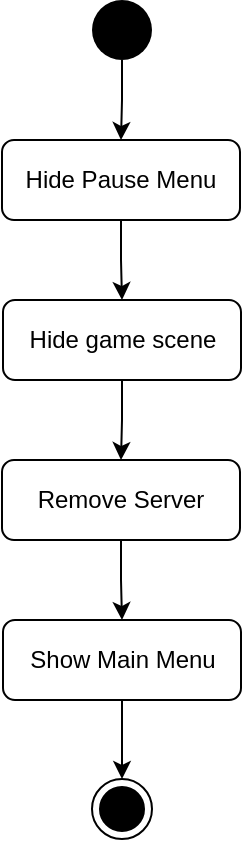 <mxfile version="18.0.6" type="device"><diagram id="XnW7NBvipJ_eRv6IN4lj" name="Strona-1"><mxGraphModel dx="-47" dy="591" grid="1" gridSize="10" guides="1" tooltips="1" connect="1" arrows="1" fold="1" page="1" pageScale="1" pageWidth="827" pageHeight="1169" math="0" shadow="0"><root><mxCell id="0"/><mxCell id="1" parent="0"/><mxCell id="S4GK-1ZmW1k7KYvTlz5B-27" style="edgeStyle=orthogonalEdgeStyle;rounded=0;orthogonalLoop=1;jettySize=auto;html=1;entryX=0.5;entryY=0;entryDx=0;entryDy=0;" edge="1" parent="1" source="S4GK-1ZmW1k7KYvTlz5B-3" target="S4GK-1ZmW1k7KYvTlz5B-5"><mxGeometry relative="1" as="geometry"/></mxCell><mxCell id="S4GK-1ZmW1k7KYvTlz5B-3" value="" style="ellipse;fillColor=#000000;strokeColor=none;" vertex="1" parent="1"><mxGeometry x="1226" y="180" width="30" height="30" as="geometry"/></mxCell><mxCell id="S4GK-1ZmW1k7KYvTlz5B-29" style="edgeStyle=orthogonalEdgeStyle;rounded=0;orthogonalLoop=1;jettySize=auto;html=1;" edge="1" parent="1" source="S4GK-1ZmW1k7KYvTlz5B-5" target="S4GK-1ZmW1k7KYvTlz5B-11"><mxGeometry relative="1" as="geometry"/></mxCell><mxCell id="S4GK-1ZmW1k7KYvTlz5B-5" value="Hide Pause Menu" style="rounded=1;whiteSpace=wrap;html=1;" vertex="1" parent="1"><mxGeometry x="1181" y="250" width="119" height="40" as="geometry"/></mxCell><mxCell id="S4GK-1ZmW1k7KYvTlz5B-31" style="edgeStyle=orthogonalEdgeStyle;rounded=0;orthogonalLoop=1;jettySize=auto;html=1;" edge="1" parent="1" source="S4GK-1ZmW1k7KYvTlz5B-9" target="S4GK-1ZmW1k7KYvTlz5B-28"><mxGeometry relative="1" as="geometry"/></mxCell><mxCell id="S4GK-1ZmW1k7KYvTlz5B-9" value="Remove Server" style="rounded=1;whiteSpace=wrap;html=1;" vertex="1" parent="1"><mxGeometry x="1181" y="410" width="119" height="40" as="geometry"/></mxCell><mxCell id="S4GK-1ZmW1k7KYvTlz5B-30" style="edgeStyle=orthogonalEdgeStyle;rounded=0;orthogonalLoop=1;jettySize=auto;html=1;" edge="1" parent="1" source="S4GK-1ZmW1k7KYvTlz5B-11" target="S4GK-1ZmW1k7KYvTlz5B-9"><mxGeometry relative="1" as="geometry"/></mxCell><mxCell id="S4GK-1ZmW1k7KYvTlz5B-11" value="Hide game scene" style="rounded=1;whiteSpace=wrap;html=1;" vertex="1" parent="1"><mxGeometry x="1181.5" y="330" width="119" height="40" as="geometry"/></mxCell><mxCell id="S4GK-1ZmW1k7KYvTlz5B-14" value="" style="ellipse;html=1;shape=endState;fillColor=#000000;strokeColor=#000000;" vertex="1" parent="1"><mxGeometry x="1226" y="569.5" width="30" height="30" as="geometry"/></mxCell><mxCell id="S4GK-1ZmW1k7KYvTlz5B-32" style="edgeStyle=orthogonalEdgeStyle;rounded=0;orthogonalLoop=1;jettySize=auto;html=1;" edge="1" parent="1" source="S4GK-1ZmW1k7KYvTlz5B-28" target="S4GK-1ZmW1k7KYvTlz5B-14"><mxGeometry relative="1" as="geometry"/></mxCell><mxCell id="S4GK-1ZmW1k7KYvTlz5B-28" value="Show Main Menu" style="rounded=1;whiteSpace=wrap;html=1;" vertex="1" parent="1"><mxGeometry x="1181.5" y="490" width="119" height="40" as="geometry"/></mxCell></root></mxGraphModel></diagram></mxfile>